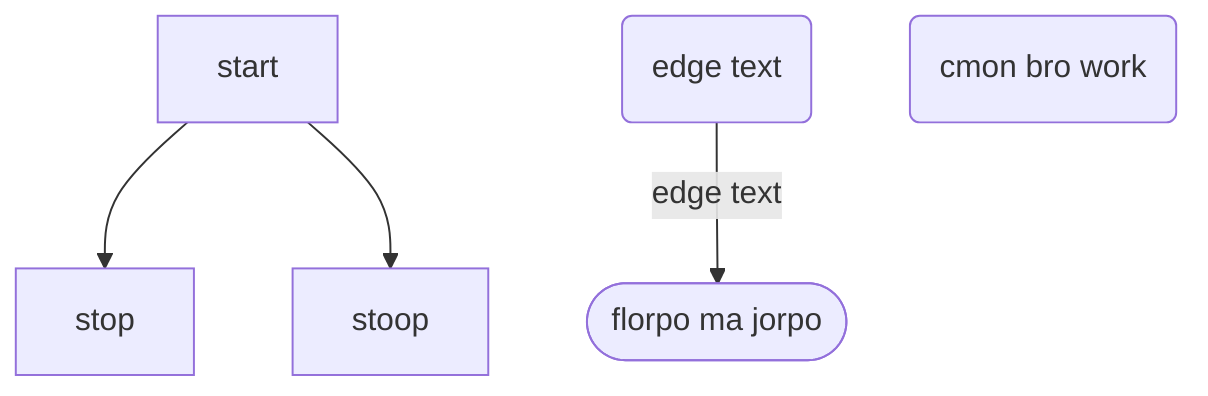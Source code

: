 flowchart TD
    start --> stop
    start --> stoop
    ABCabc(edge text)-- edge text -->derp([florpo ma jorpo])
    wtf(cmon bro work)